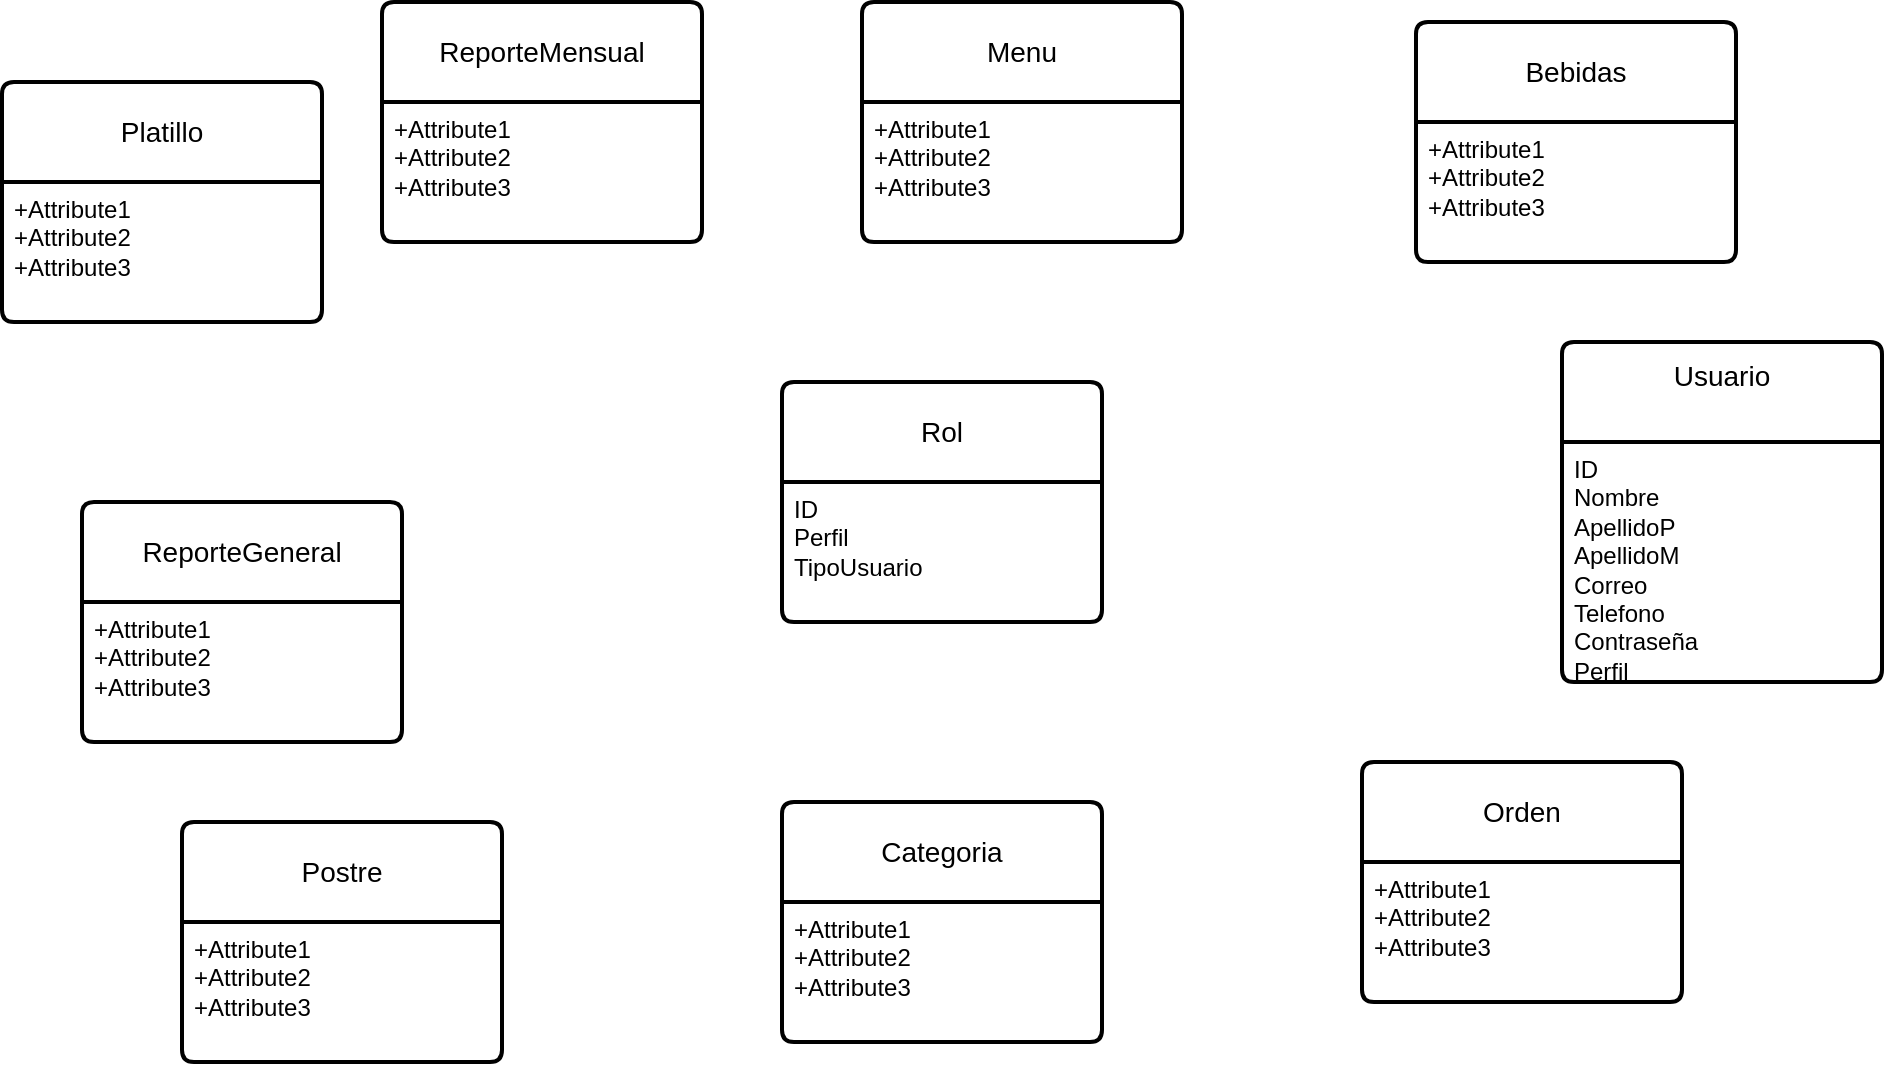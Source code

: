 <mxfile version="26.0.15">
  <diagram name="Página-1" id="V-V55-iJyu9lPwuccyi-">
    <mxGraphModel dx="1605" dy="413" grid="1" gridSize="10" guides="1" tooltips="1" connect="1" arrows="1" fold="1" page="1" pageScale="1" pageWidth="827" pageHeight="1169" math="0" shadow="0">
      <root>
        <mxCell id="0" />
        <mxCell id="1" parent="0" />
        <mxCell id="7O-z4zuoo0SqcSkAvMZf-5" value="Rol" style="swimlane;childLayout=stackLayout;horizontal=1;startSize=50;horizontalStack=0;rounded=1;fontSize=14;fontStyle=0;strokeWidth=2;resizeParent=0;resizeLast=1;shadow=0;dashed=0;align=center;arcSize=4;whiteSpace=wrap;html=1;" vertex="1" parent="1">
          <mxGeometry x="350" y="230" width="160" height="120" as="geometry" />
        </mxCell>
        <mxCell id="7O-z4zuoo0SqcSkAvMZf-6" value="ID&lt;div&gt;Perfil&lt;/div&gt;&lt;div&gt;TipoUsuario&lt;/div&gt;" style="align=left;strokeColor=none;fillColor=none;spacingLeft=4;spacingRight=4;fontSize=12;verticalAlign=top;resizable=0;rotatable=0;part=1;html=1;whiteSpace=wrap;" vertex="1" parent="7O-z4zuoo0SqcSkAvMZf-5">
          <mxGeometry y="50" width="160" height="70" as="geometry" />
        </mxCell>
        <mxCell id="7O-z4zuoo0SqcSkAvMZf-7" value="Usuario&lt;div&gt;&lt;br&gt;&lt;/div&gt;" style="swimlane;childLayout=stackLayout;horizontal=1;startSize=50;horizontalStack=0;rounded=1;fontSize=14;fontStyle=0;strokeWidth=2;resizeParent=0;resizeLast=1;shadow=0;dashed=0;align=center;arcSize=4;whiteSpace=wrap;html=1;" vertex="1" parent="1">
          <mxGeometry x="740" y="210" width="160" height="170" as="geometry" />
        </mxCell>
        <mxCell id="7O-z4zuoo0SqcSkAvMZf-8" value="ID&lt;div&gt;Nombre&lt;/div&gt;&lt;div&gt;ApellidoP&lt;/div&gt;&lt;div&gt;ApellidoM&lt;/div&gt;&lt;div&gt;Correo&lt;/div&gt;&lt;div&gt;Telefono&lt;/div&gt;&lt;div&gt;Contraseña&lt;/div&gt;&lt;div&gt;Perfil&lt;/div&gt;" style="align=left;strokeColor=none;fillColor=none;spacingLeft=4;spacingRight=4;fontSize=12;verticalAlign=top;resizable=0;rotatable=0;part=1;html=1;whiteSpace=wrap;" vertex="1" parent="7O-z4zuoo0SqcSkAvMZf-7">
          <mxGeometry y="50" width="160" height="120" as="geometry" />
        </mxCell>
        <mxCell id="7O-z4zuoo0SqcSkAvMZf-10" value="&lt;div&gt;Menu&lt;/div&gt;" style="swimlane;childLayout=stackLayout;horizontal=1;startSize=50;horizontalStack=0;rounded=1;fontSize=14;fontStyle=0;strokeWidth=2;resizeParent=0;resizeLast=1;shadow=0;dashed=0;align=center;arcSize=4;whiteSpace=wrap;html=1;" vertex="1" parent="1">
          <mxGeometry x="390" y="40" width="160" height="120" as="geometry" />
        </mxCell>
        <mxCell id="7O-z4zuoo0SqcSkAvMZf-11" value="+Attribute1&#xa;+Attribute2&#xa;+Attribute3" style="align=left;strokeColor=none;fillColor=none;spacingLeft=4;spacingRight=4;fontSize=12;verticalAlign=top;resizable=0;rotatable=0;part=1;html=1;whiteSpace=wrap;" vertex="1" parent="7O-z4zuoo0SqcSkAvMZf-10">
          <mxGeometry y="50" width="160" height="70" as="geometry" />
        </mxCell>
        <mxCell id="7O-z4zuoo0SqcSkAvMZf-12" value="&lt;div&gt;ReporteMensual&lt;/div&gt;" style="swimlane;childLayout=stackLayout;horizontal=1;startSize=50;horizontalStack=0;rounded=1;fontSize=14;fontStyle=0;strokeWidth=2;resizeParent=0;resizeLast=1;shadow=0;dashed=0;align=center;arcSize=4;whiteSpace=wrap;html=1;" vertex="1" parent="1">
          <mxGeometry x="150" y="40" width="160" height="120" as="geometry" />
        </mxCell>
        <mxCell id="7O-z4zuoo0SqcSkAvMZf-13" value="+Attribute1&#xa;+Attribute2&#xa;+Attribute3" style="align=left;strokeColor=none;fillColor=none;spacingLeft=4;spacingRight=4;fontSize=12;verticalAlign=top;resizable=0;rotatable=0;part=1;html=1;whiteSpace=wrap;" vertex="1" parent="7O-z4zuoo0SqcSkAvMZf-12">
          <mxGeometry y="50" width="160" height="70" as="geometry" />
        </mxCell>
        <mxCell id="7O-z4zuoo0SqcSkAvMZf-14" value="&lt;div&gt;ReporteGeneral&lt;/div&gt;" style="swimlane;childLayout=stackLayout;horizontal=1;startSize=50;horizontalStack=0;rounded=1;fontSize=14;fontStyle=0;strokeWidth=2;resizeParent=0;resizeLast=1;shadow=0;dashed=0;align=center;arcSize=4;whiteSpace=wrap;html=1;" vertex="1" parent="1">
          <mxGeometry y="290" width="160" height="120" as="geometry" />
        </mxCell>
        <mxCell id="7O-z4zuoo0SqcSkAvMZf-15" value="+Attribute1&#xa;+Attribute2&#xa;+Attribute3" style="align=left;strokeColor=none;fillColor=none;spacingLeft=4;spacingRight=4;fontSize=12;verticalAlign=top;resizable=0;rotatable=0;part=1;html=1;whiteSpace=wrap;" vertex="1" parent="7O-z4zuoo0SqcSkAvMZf-14">
          <mxGeometry y="50" width="160" height="70" as="geometry" />
        </mxCell>
        <mxCell id="7O-z4zuoo0SqcSkAvMZf-16" value="&lt;div&gt;Categoria&lt;/div&gt;" style="swimlane;childLayout=stackLayout;horizontal=1;startSize=50;horizontalStack=0;rounded=1;fontSize=14;fontStyle=0;strokeWidth=2;resizeParent=0;resizeLast=1;shadow=0;dashed=0;align=center;arcSize=4;whiteSpace=wrap;html=1;" vertex="1" parent="1">
          <mxGeometry x="350" y="440" width="160" height="120" as="geometry" />
        </mxCell>
        <mxCell id="7O-z4zuoo0SqcSkAvMZf-17" value="+Attribute1&#xa;+Attribute2&#xa;+Attribute3" style="align=left;strokeColor=none;fillColor=none;spacingLeft=4;spacingRight=4;fontSize=12;verticalAlign=top;resizable=0;rotatable=0;part=1;html=1;whiteSpace=wrap;" vertex="1" parent="7O-z4zuoo0SqcSkAvMZf-16">
          <mxGeometry y="50" width="160" height="70" as="geometry" />
        </mxCell>
        <mxCell id="7O-z4zuoo0SqcSkAvMZf-18" value="&lt;div&gt;Orden&lt;/div&gt;" style="swimlane;childLayout=stackLayout;horizontal=1;startSize=50;horizontalStack=0;rounded=1;fontSize=14;fontStyle=0;strokeWidth=2;resizeParent=0;resizeLast=1;shadow=0;dashed=0;align=center;arcSize=4;whiteSpace=wrap;html=1;" vertex="1" parent="1">
          <mxGeometry x="640" y="420" width="160" height="120" as="geometry" />
        </mxCell>
        <mxCell id="7O-z4zuoo0SqcSkAvMZf-19" value="+Attribute1&#xa;+Attribute2&#xa;+Attribute3" style="align=left;strokeColor=none;fillColor=none;spacingLeft=4;spacingRight=4;fontSize=12;verticalAlign=top;resizable=0;rotatable=0;part=1;html=1;whiteSpace=wrap;" vertex="1" parent="7O-z4zuoo0SqcSkAvMZf-18">
          <mxGeometry y="50" width="160" height="70" as="geometry" />
        </mxCell>
        <mxCell id="7O-z4zuoo0SqcSkAvMZf-20" value="&lt;div&gt;Postre&lt;/div&gt;" style="swimlane;childLayout=stackLayout;horizontal=1;startSize=50;horizontalStack=0;rounded=1;fontSize=14;fontStyle=0;strokeWidth=2;resizeParent=0;resizeLast=1;shadow=0;dashed=0;align=center;arcSize=4;whiteSpace=wrap;html=1;" vertex="1" parent="1">
          <mxGeometry x="50" y="450" width="160" height="120" as="geometry" />
        </mxCell>
        <mxCell id="7O-z4zuoo0SqcSkAvMZf-21" value="+Attribute1&#xa;+Attribute2&#xa;+Attribute3" style="align=left;strokeColor=none;fillColor=none;spacingLeft=4;spacingRight=4;fontSize=12;verticalAlign=top;resizable=0;rotatable=0;part=1;html=1;whiteSpace=wrap;" vertex="1" parent="7O-z4zuoo0SqcSkAvMZf-20">
          <mxGeometry y="50" width="160" height="70" as="geometry" />
        </mxCell>
        <mxCell id="7O-z4zuoo0SqcSkAvMZf-22" value="Platillo" style="swimlane;childLayout=stackLayout;horizontal=1;startSize=50;horizontalStack=0;rounded=1;fontSize=14;fontStyle=0;strokeWidth=2;resizeParent=0;resizeLast=1;shadow=0;dashed=0;align=center;arcSize=4;whiteSpace=wrap;html=1;" vertex="1" parent="1">
          <mxGeometry x="-40" y="80" width="160" height="120" as="geometry" />
        </mxCell>
        <mxCell id="7O-z4zuoo0SqcSkAvMZf-23" value="+Attribute1&#xa;+Attribute2&#xa;+Attribute3" style="align=left;strokeColor=none;fillColor=none;spacingLeft=4;spacingRight=4;fontSize=12;verticalAlign=top;resizable=0;rotatable=0;part=1;html=1;whiteSpace=wrap;" vertex="1" parent="7O-z4zuoo0SqcSkAvMZf-22">
          <mxGeometry y="50" width="160" height="70" as="geometry" />
        </mxCell>
        <mxCell id="7O-z4zuoo0SqcSkAvMZf-24" value="Bebidas" style="swimlane;childLayout=stackLayout;horizontal=1;startSize=50;horizontalStack=0;rounded=1;fontSize=14;fontStyle=0;strokeWidth=2;resizeParent=0;resizeLast=1;shadow=0;dashed=0;align=center;arcSize=4;whiteSpace=wrap;html=1;" vertex="1" parent="1">
          <mxGeometry x="667" y="50" width="160" height="120" as="geometry" />
        </mxCell>
        <mxCell id="7O-z4zuoo0SqcSkAvMZf-25" value="+Attribute1&#xa;+Attribute2&#xa;+Attribute3" style="align=left;strokeColor=none;fillColor=none;spacingLeft=4;spacingRight=4;fontSize=12;verticalAlign=top;resizable=0;rotatable=0;part=1;html=1;whiteSpace=wrap;" vertex="1" parent="7O-z4zuoo0SqcSkAvMZf-24">
          <mxGeometry y="50" width="160" height="70" as="geometry" />
        </mxCell>
      </root>
    </mxGraphModel>
  </diagram>
</mxfile>
